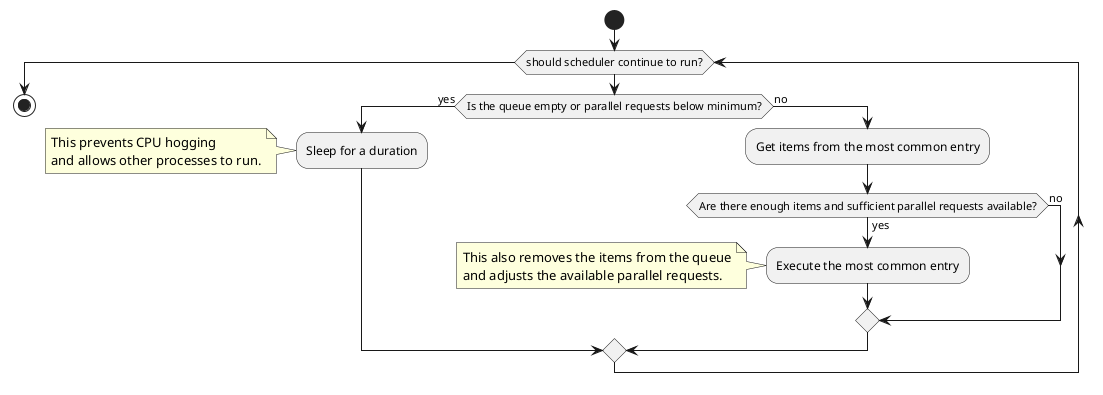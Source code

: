 @startuml
|BulkScheduler|
start
while (should scheduler continue to run?)
    if (Is the queue empty or parallel requests below minimum?) then (yes)
        :Sleep for a duration;
        note left
            This prevents CPU hogging
            and allows other processes to run.
        end note
    else (no)
        :Get items from the most common entry;
        if (Are there enough items and sufficient parallel requests available?) then (yes)
            :Execute the most common entry;
            note left
                This also removes the items from the queue
                and adjusts the available parallel requests.
            end note
        else (no)
        endif
    endif
endwhile
stop
@enduml
